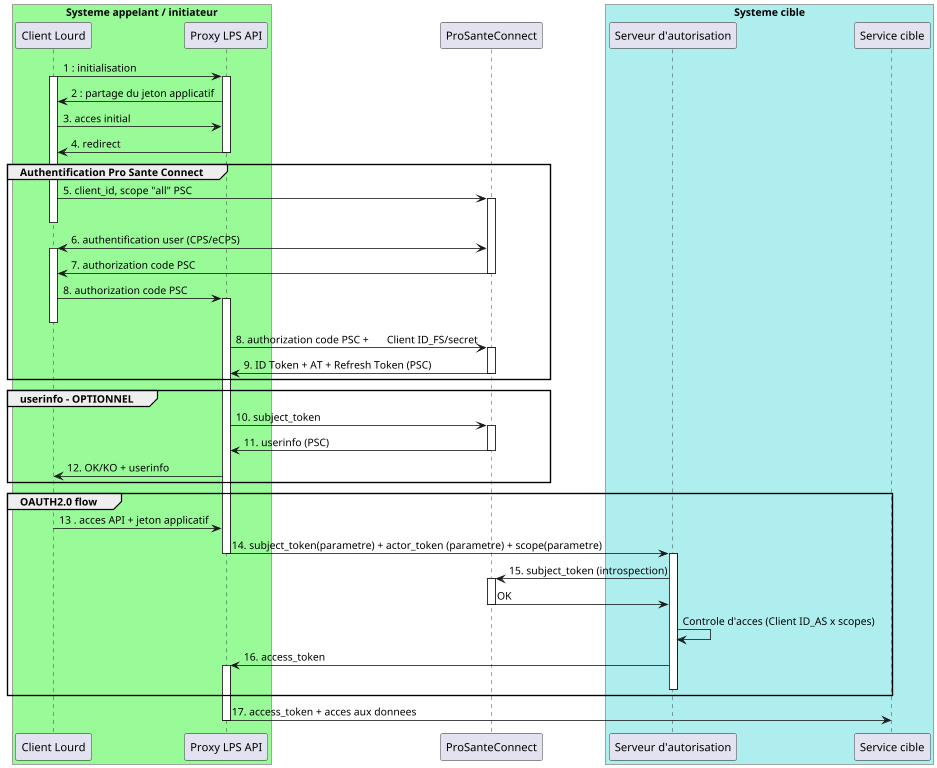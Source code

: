 @startuml
scale 1024*768

box  "Systeme appelant / initiateur" #palegreen
participant "Client Lourd" as n
participant "Proxy LPS API" as appserver
end box

participant "ProSanteConnect" as psc

box  "Systeme cible" #paleturquoise
participant "Serveur d'autorisation" as AS
participant "Service cible" as API
end box


n->appserver:1 : initialisation
	activate appserver
    activate n
appserver->n:2 : partage du jeton applicatif
	



n->appserver:3. acces initial
	
appserver->n:4. redirect
    deactivate appserver 

group Authentification Pro Sante Connect

n->psc:5. client_id, scope "all" PSC
	activate psc
	deactivate n
psc<->n:6. authentification user (CPS/eCPS)
activate n
psc->n:7. authorization code PSC
	deactivate psc
n->appserver:8. authorization code PSC
	activate appserver
    deactivate n
appserver->psc: 8. authorization code PSC + 	Client ID_FS/secret
	activate psc
psc->appserver: 9. ID Token + AT + Refresh Token (PSC)
	deactivate psc
end 


group userinfo - OPTIONNEL
appserver->psc:10. subject_token
	activate psc
psc->appserver:11. userinfo (PSC)
	deactivate psc
appserver->n:12. OK/KO + userinfo
end




group OAUTH2.0 flow

n->appserver:13 . acces API + jeton applicatif
appserver->AS:14. subject_token(parametre) + actor_token (parametre) + scope(parametre)
	deactivate appserver
	activate AS
AS->psc:15. subject_token (introspection)
	activate psc
psc->AS:OK
	deactivate psc
AS->AS : Controle d'acces (Client ID_AS x scopes)
AS->appserver:16. access_token
	activate appserver
	deactivate AS
end 
appserver->API:17. access_token + acces aux donnees
	deactivate appserver

@enduml